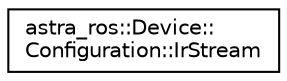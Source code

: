 digraph "Graphical Class Hierarchy"
{
 // LATEX_PDF_SIZE
  edge [fontname="Helvetica",fontsize="10",labelfontname="Helvetica",labelfontsize="10"];
  node [fontname="Helvetica",fontsize="10",shape=record];
  rankdir="LR";
  Node0 [label="astra_ros::Device::\lConfiguration::IrStream",height=0.2,width=0.4,color="black", fillcolor="white", style="filled",URL="$structastra__ros_1_1Device_1_1Configuration_1_1IrStream.html",tooltip=" "];
}
